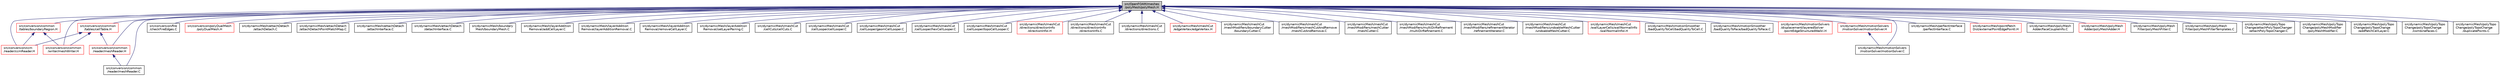digraph "src/OpenFOAM/meshes/polyMesh/polyMesh.H"
{
  bgcolor="transparent";
  edge [fontname="Helvetica",fontsize="10",labelfontname="Helvetica",labelfontsize="10"];
  node [fontname="Helvetica",fontsize="10",shape=record];
  Node1 [label="src/OpenFOAM/meshes\l/polyMesh/polyMesh.H",height=0.2,width=0.4,color="black", fillcolor="grey75", style="filled" fontcolor="black"];
  Node1 -> Node2 [dir="back",color="midnightblue",fontsize="10",style="solid",fontname="Helvetica"];
  Node2 [label="src/conversion/ccm\l/reader/ccmReader.H",height=0.2,width=0.4,color="red",URL="$ccmReader_8H.html"];
  Node1 -> Node3 [dir="back",color="midnightblue",fontsize="10",style="solid",fontname="Helvetica"];
  Node3 [label="src/conversion/common\l/reader/meshReader.H",height=0.2,width=0.4,color="red",URL="$meshReader_8H.html"];
  Node3 -> Node4 [dir="back",color="midnightblue",fontsize="10",style="solid",fontname="Helvetica"];
  Node4 [label="src/conversion/common\l/reader/meshReader.C",height=0.2,width=0.4,color="black",URL="$meshReader_8C.html"];
  Node1 -> Node4 [dir="back",color="midnightblue",fontsize="10",style="solid",fontname="Helvetica"];
  Node1 -> Node5 [dir="back",color="midnightblue",fontsize="10",style="solid",fontname="Helvetica"];
  Node5 [label="src/conversion/common\l/tables/boundaryRegion.H",height=0.2,width=0.4,color="red",URL="$boundaryRegion_8H.html"];
  Node5 -> Node2 [dir="back",color="midnightblue",fontsize="10",style="solid",fontname="Helvetica"];
  Node5 -> Node6 [dir="back",color="midnightblue",fontsize="10",style="solid",fontname="Helvetica"];
  Node6 [label="src/conversion/common\l/writer/meshWriter.H",height=0.2,width=0.4,color="red",URL="$meshWriter_8H.html"];
  Node1 -> Node7 [dir="back",color="midnightblue",fontsize="10",style="solid",fontname="Helvetica"];
  Node7 [label="src/conversion/common\l/tables/cellTable.H",height=0.2,width=0.4,color="red",URL="$cellTable_8H.html"];
  Node7 -> Node2 [dir="back",color="midnightblue",fontsize="10",style="solid",fontname="Helvetica"];
  Node7 -> Node3 [dir="back",color="midnightblue",fontsize="10",style="solid",fontname="Helvetica"];
  Node7 -> Node6 [dir="back",color="midnightblue",fontsize="10",style="solid",fontname="Helvetica"];
  Node1 -> Node6 [dir="back",color="midnightblue",fontsize="10",style="solid",fontname="Helvetica"];
  Node1 -> Node8 [dir="back",color="midnightblue",fontsize="10",style="solid",fontname="Helvetica"];
  Node8 [label="src/conversion/fire\l/checkFireEdges.C",height=0.2,width=0.4,color="black",URL="$checkFireEdges_8C.html"];
  Node1 -> Node9 [dir="back",color="midnightblue",fontsize="10",style="solid",fontname="Helvetica"];
  Node9 [label="src/conversion/polyDualMesh\l/polyDualMesh.H",height=0.2,width=0.4,color="red",URL="$polyDualMesh_8H.html"];
  Node1 -> Node10 [dir="back",color="midnightblue",fontsize="10",style="solid",fontname="Helvetica"];
  Node10 [label="src/dynamicMesh/attachDetach\l/attachDetach.C",height=0.2,width=0.4,color="black",URL="$attachDetach_8C.html",tooltip="Attach/detach boundary mesh modifier. This modifier takes a set of internal faces and converts them i..."];
  Node1 -> Node11 [dir="back",color="midnightblue",fontsize="10",style="solid",fontname="Helvetica"];
  Node11 [label="src/dynamicMesh/attachDetach\l/attachDetachPointMatchMap.C",height=0.2,width=0.4,color="black",URL="$attachDetachPointMatchMap_8C.html"];
  Node1 -> Node12 [dir="back",color="midnightblue",fontsize="10",style="solid",fontname="Helvetica"];
  Node12 [label="src/dynamicMesh/attachDetach\l/attachInterface.C",height=0.2,width=0.4,color="black",URL="$attachInterface_8C.html"];
  Node1 -> Node13 [dir="back",color="midnightblue",fontsize="10",style="solid",fontname="Helvetica"];
  Node13 [label="src/dynamicMesh/attachDetach\l/detachInterface.C",height=0.2,width=0.4,color="black",URL="$detachInterface_8C.html"];
  Node1 -> Node14 [dir="back",color="midnightblue",fontsize="10",style="solid",fontname="Helvetica"];
  Node14 [label="src/dynamicMesh/boundary\lMesh/boundaryMesh.C",height=0.2,width=0.4,color="black",URL="$boundaryMesh_8C.html"];
  Node1 -> Node15 [dir="back",color="midnightblue",fontsize="10",style="solid",fontname="Helvetica"];
  Node15 [label="src/dynamicMesh/layerAddition\lRemoval/addCellLayer.C",height=0.2,width=0.4,color="black",URL="$addCellLayer_8C.html"];
  Node1 -> Node16 [dir="back",color="midnightblue",fontsize="10",style="solid",fontname="Helvetica"];
  Node16 [label="src/dynamicMesh/layerAddition\lRemoval/layerAdditionRemoval.C",height=0.2,width=0.4,color="black",URL="$layerAdditionRemoval_8C.html",tooltip="Cell layer addition/removal mesh modifier. "];
  Node1 -> Node17 [dir="back",color="midnightblue",fontsize="10",style="solid",fontname="Helvetica"];
  Node17 [label="src/dynamicMesh/layerAddition\lRemoval/removeCellLayer.C",height=0.2,width=0.4,color="black",URL="$removeCellLayer_8C.html"];
  Node1 -> Node18 [dir="back",color="midnightblue",fontsize="10",style="solid",fontname="Helvetica"];
  Node18 [label="src/dynamicMesh/layerAddition\lRemoval/setLayerPairing.C",height=0.2,width=0.4,color="black",URL="$setLayerPairing_8C.html",tooltip="Remove a layer of cells and prepare addressing data. "];
  Node1 -> Node19 [dir="back",color="midnightblue",fontsize="10",style="solid",fontname="Helvetica"];
  Node19 [label="src/dynamicMesh/meshCut\l/cellCuts/cellCuts.C",height=0.2,width=0.4,color="black",URL="$cellCuts_8C.html"];
  Node1 -> Node20 [dir="back",color="midnightblue",fontsize="10",style="solid",fontname="Helvetica"];
  Node20 [label="src/dynamicMesh/meshCut\l/cellLooper/cellLooper.C",height=0.2,width=0.4,color="black",URL="$cellLooper_8C.html"];
  Node1 -> Node21 [dir="back",color="midnightblue",fontsize="10",style="solid",fontname="Helvetica"];
  Node21 [label="src/dynamicMesh/meshCut\l/cellLooper/geomCellLooper.C",height=0.2,width=0.4,color="black",URL="$geomCellLooper_8C.html"];
  Node1 -> Node22 [dir="back",color="midnightblue",fontsize="10",style="solid",fontname="Helvetica"];
  Node22 [label="src/dynamicMesh/meshCut\l/cellLooper/hexCellLooper.C",height=0.2,width=0.4,color="black",URL="$hexCellLooper_8C.html"];
  Node1 -> Node23 [dir="back",color="midnightblue",fontsize="10",style="solid",fontname="Helvetica"];
  Node23 [label="src/dynamicMesh/meshCut\l/cellLooper/topoCellLooper.C",height=0.2,width=0.4,color="black",URL="$topoCellLooper_8C.html"];
  Node1 -> Node24 [dir="back",color="midnightblue",fontsize="10",style="solid",fontname="Helvetica"];
  Node24 [label="src/dynamicMesh/meshCut\l/directions/directionInfo\l/directionInfoI.H",height=0.2,width=0.4,color="red",URL="$directionInfoI_8H.html"];
  Node1 -> Node25 [dir="back",color="midnightblue",fontsize="10",style="solid",fontname="Helvetica"];
  Node25 [label="src/dynamicMesh/meshCut\l/directions/directionInfo\l/directionInfo.C",height=0.2,width=0.4,color="black",URL="$directionInfo_8C.html"];
  Node1 -> Node26 [dir="back",color="midnightblue",fontsize="10",style="solid",fontname="Helvetica"];
  Node26 [label="src/dynamicMesh/meshCut\l/directions/directions.C",height=0.2,width=0.4,color="black",URL="$directions_8C.html"];
  Node1 -> Node27 [dir="back",color="midnightblue",fontsize="10",style="solid",fontname="Helvetica"];
  Node27 [label="src/dynamicMesh/meshCut\l/edgeVertex/edgeVertex.H",height=0.2,width=0.4,color="red",URL="$edgeVertex_8H.html"];
  Node1 -> Node28 [dir="back",color="midnightblue",fontsize="10",style="solid",fontname="Helvetica"];
  Node28 [label="src/dynamicMesh/meshCut\l/meshModifiers/boundaryCutter\l/boundaryCutter.C",height=0.2,width=0.4,color="black",URL="$boundaryCutter_8C.html"];
  Node1 -> Node29 [dir="back",color="midnightblue",fontsize="10",style="solid",fontname="Helvetica"];
  Node29 [label="src/dynamicMesh/meshCut\l/meshModifiers/meshCutAndRemove\l/meshCutAndRemove.C",height=0.2,width=0.4,color="black",URL="$meshCutAndRemove_8C.html"];
  Node1 -> Node30 [dir="back",color="midnightblue",fontsize="10",style="solid",fontname="Helvetica"];
  Node30 [label="src/dynamicMesh/meshCut\l/meshModifiers/meshCutter\l/meshCutter.C",height=0.2,width=0.4,color="black",URL="$meshCutter_8C.html"];
  Node1 -> Node31 [dir="back",color="midnightblue",fontsize="10",style="solid",fontname="Helvetica"];
  Node31 [label="src/dynamicMesh/meshCut\l/meshModifiers/multiDirRefinement\l/multiDirRefinement.C",height=0.2,width=0.4,color="black",URL="$multiDirRefinement_8C.html"];
  Node1 -> Node32 [dir="back",color="midnightblue",fontsize="10",style="solid",fontname="Helvetica"];
  Node32 [label="src/dynamicMesh/meshCut\l/meshModifiers/refinementIterator\l/refinementIterator.C",height=0.2,width=0.4,color="black",URL="$refinementIterator_8C.html"];
  Node1 -> Node33 [dir="back",color="midnightblue",fontsize="10",style="solid",fontname="Helvetica"];
  Node33 [label="src/dynamicMesh/meshCut\l/meshModifiers/undoableMeshCutter\l/undoableMeshCutter.C",height=0.2,width=0.4,color="black",URL="$undoableMeshCutter_8C.html"];
  Node1 -> Node34 [dir="back",color="midnightblue",fontsize="10",style="solid",fontname="Helvetica"];
  Node34 [label="src/dynamicMesh/meshCut\l/wallLayerCells/wallNormalInfo\l/wallNormalInfoI.H",height=0.2,width=0.4,color="red",URL="$wallNormalInfoI_8H.html"];
  Node1 -> Node35 [dir="back",color="midnightblue",fontsize="10",style="solid",fontname="Helvetica"];
  Node35 [label="src/dynamicMesh/motionSmoother\l/badQualityToCell/badQualityToCell.C",height=0.2,width=0.4,color="black",URL="$badQualityToCell_8C.html"];
  Node1 -> Node36 [dir="back",color="midnightblue",fontsize="10",style="solid",fontname="Helvetica"];
  Node36 [label="src/dynamicMesh/motionSmoother\l/badQualityToFace/badQualityToFace.C",height=0.2,width=0.4,color="black",URL="$badQualityToFace_8C.html"];
  Node1 -> Node37 [dir="back",color="midnightblue",fontsize="10",style="solid",fontname="Helvetica"];
  Node37 [label="src/dynamicMesh/motionSolvers\l/displacement/layeredSolver\l/pointEdgeStructuredWalkI.H",height=0.2,width=0.4,color="red",URL="$pointEdgeStructuredWalkI_8H.html"];
  Node1 -> Node38 [dir="back",color="midnightblue",fontsize="10",style="solid",fontname="Helvetica"];
  Node38 [label="src/dynamicMesh/motionSolvers\l/motionSolver/motionSolver.H",height=0.2,width=0.4,color="red",URL="$motionSolver_8H.html"];
  Node38 -> Node39 [dir="back",color="midnightblue",fontsize="10",style="solid",fontname="Helvetica"];
  Node39 [label="src/dynamicMesh/motionSolvers\l/motionSolver/motionSolver.C",height=0.2,width=0.4,color="black",URL="$motionSolver_8C.html"];
  Node1 -> Node39 [dir="back",color="midnightblue",fontsize="10",style="solid",fontname="Helvetica"];
  Node1 -> Node40 [dir="back",color="midnightblue",fontsize="10",style="solid",fontname="Helvetica"];
  Node40 [label="src/dynamicMesh/perfectInterface\l/perfectInterface.C",height=0.2,width=0.4,color="black",URL="$perfectInterface_8C.html",tooltip="Best thing is probably to look at attachDetach which does almost exactly the same but for the geometr..."];
  Node1 -> Node41 [dir="back",color="midnightblue",fontsize="10",style="solid",fontname="Helvetica"];
  Node41 [label="src/dynamicMesh/pointPatch\lDist/externalPointEdgePointI.H",height=0.2,width=0.4,color="red",URL="$externalPointEdgePointI_8H.html"];
  Node1 -> Node42 [dir="back",color="midnightblue",fontsize="10",style="solid",fontname="Helvetica"];
  Node42 [label="src/dynamicMesh/polyMesh\lAdder/faceCoupleInfo.C",height=0.2,width=0.4,color="black",URL="$faceCoupleInfo_8C.html"];
  Node1 -> Node43 [dir="back",color="midnightblue",fontsize="10",style="solid",fontname="Helvetica"];
  Node43 [label="src/dynamicMesh/polyMesh\lAdder/polyMeshAdder.H",height=0.2,width=0.4,color="red",URL="$polyMeshAdder_8H.html"];
  Node1 -> Node44 [dir="back",color="midnightblue",fontsize="10",style="solid",fontname="Helvetica"];
  Node44 [label="src/dynamicMesh/polyMesh\lFilter/polyMeshFilter.C",height=0.2,width=0.4,color="black",URL="$polyMeshFilter_8C.html"];
  Node1 -> Node45 [dir="back",color="midnightblue",fontsize="10",style="solid",fontname="Helvetica"];
  Node45 [label="src/dynamicMesh/polyMesh\lFilter/polyMeshFilterTemplates.C",height=0.2,width=0.4,color="black",URL="$polyMeshFilterTemplates_8C.html"];
  Node1 -> Node46 [dir="back",color="midnightblue",fontsize="10",style="solid",fontname="Helvetica"];
  Node46 [label="src/dynamicMesh/polyTopo\lChange/attachPolyTopoChanger\l/attachPolyTopoChanger.C",height=0.2,width=0.4,color="black",URL="$attachPolyTopoChanger_8C.html"];
  Node1 -> Node47 [dir="back",color="midnightblue",fontsize="10",style="solid",fontname="Helvetica"];
  Node47 [label="src/dynamicMesh/polyTopo\lChange/polyMeshModifier\l/polyMeshModifier.C",height=0.2,width=0.4,color="black",URL="$polyMeshModifier_8C.html",tooltip="Virtual base class for mesh modifiers. "];
  Node1 -> Node48 [dir="back",color="midnightblue",fontsize="10",style="solid",fontname="Helvetica"];
  Node48 [label="src/dynamicMesh/polyTopo\lChange/polyTopoChange\l/addPatchCellLayer.C",height=0.2,width=0.4,color="black",URL="$addPatchCellLayer_8C.html"];
  Node1 -> Node49 [dir="back",color="midnightblue",fontsize="10",style="solid",fontname="Helvetica"];
  Node49 [label="src/dynamicMesh/polyTopo\lChange/polyTopoChange\l/combineFaces.C",height=0.2,width=0.4,color="black",URL="$combineFaces_8C.html"];
  Node1 -> Node50 [dir="back",color="midnightblue",fontsize="10",style="solid",fontname="Helvetica"];
  Node50 [label="src/dynamicMesh/polyTopo\lChange/polyTopoChange\l/duplicatePoints.C",height=0.2,width=0.4,color="black",URL="$duplicatePoints_8C.html"];
}
